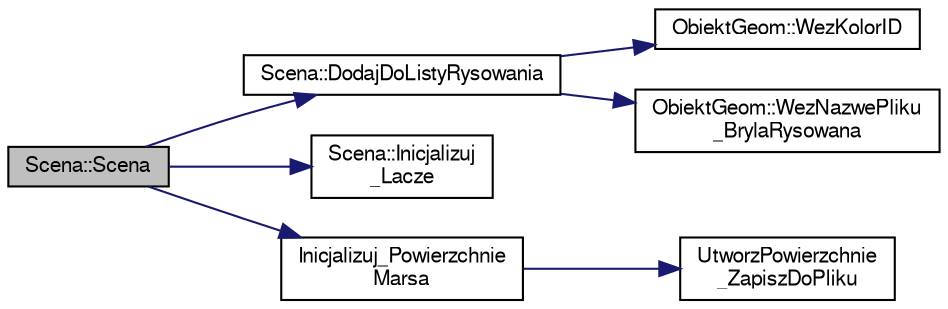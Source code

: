digraph "Scena::Scena"
{
 // LATEX_PDF_SIZE
  edge [fontname="FreeSans",fontsize="10",labelfontname="FreeSans",labelfontsize="10"];
  node [fontname="FreeSans",fontsize="10",shape=record];
  rankdir="LR";
  Node1 [label="Scena::Scena",height=0.2,width=0.4,color="black", fillcolor="grey75", style="filled", fontcolor="black",tooltip="Konstruktor klasy"];
  Node1 -> Node2 [color="midnightblue",fontsize="10",style="solid",fontname="FreeSans"];
  Node2 [label="Scena::DodajDoListyRysowania",height=0.2,width=0.4,color="black", fillcolor="white", style="filled",URL="$a00121.html#a8bee22f6f46108ef0aca400570c03b62",tooltip=" "];
  Node2 -> Node3 [color="midnightblue",fontsize="10",style="solid",fontname="FreeSans"];
  Node3 [label="ObiektGeom::WezKolorID",height=0.2,width=0.4,color="black", fillcolor="white", style="filled",URL="$a00109.html#a7d2459f8346277154a88a0e05bf7a08a",tooltip=" "];
  Node2 -> Node4 [color="midnightblue",fontsize="10",style="solid",fontname="FreeSans"];
  Node4 [label="ObiektGeom::WezNazwePliku\l_BrylaRysowana",height=0.2,width=0.4,color="black", fillcolor="white", style="filled",URL="$a00109.html#a22e77af279ca2fb3543eebb4de37f69a",tooltip=" "];
  Node1 -> Node5 [color="midnightblue",fontsize="10",style="solid",fontname="FreeSans"];
  Node5 [label="Scena::Inicjalizuj\l_Lacze",height=0.2,width=0.4,color="black", fillcolor="white", style="filled",URL="$a00121.html#a53b9a11754f65ce8174a3e61bc328442",tooltip="Inicjalizuje połączenie z programem gnuplot oraz rozmiar świata."];
  Node1 -> Node6 [color="midnightblue",fontsize="10",style="solid",fontname="FreeSans"];
  Node6 [label="Inicjalizuj_Powierzchnie\lMarsa",height=0.2,width=0.4,color="black", fillcolor="white", style="filled",URL="$a00053.html#a4ea2370930491646c4519a1f689f117c",tooltip="Inicjalizuje model powierzchni Marsa."];
  Node6 -> Node7 [color="midnightblue",fontsize="10",style="solid",fontname="FreeSans"];
  Node7 [label="UtworzPowierzchnie\l_ZapiszDoPliku",height=0.2,width=0.4,color="black", fillcolor="white", style="filled",URL="$a00083.html#a4eefeb43e7c6727fb4e262012df87ad2",tooltip=" "];
}
